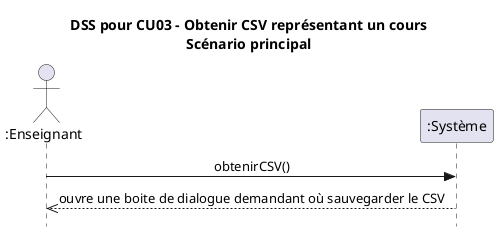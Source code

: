 @startuml
skinparam style strictuml
skinparam defaultfontname Verdana
skinparam sequence {
    MessageAlign center
}
title DSS pour <b>CU03 - Obtenir CSV représentant un cours</b>\nScénario principal
actor ":Enseignant" as e
participant ":Système" as s
e->s : obtenirCSV()
s-->>e : ouvre une boite de dialogue demandant où sauvegarder le CSV
@enduml